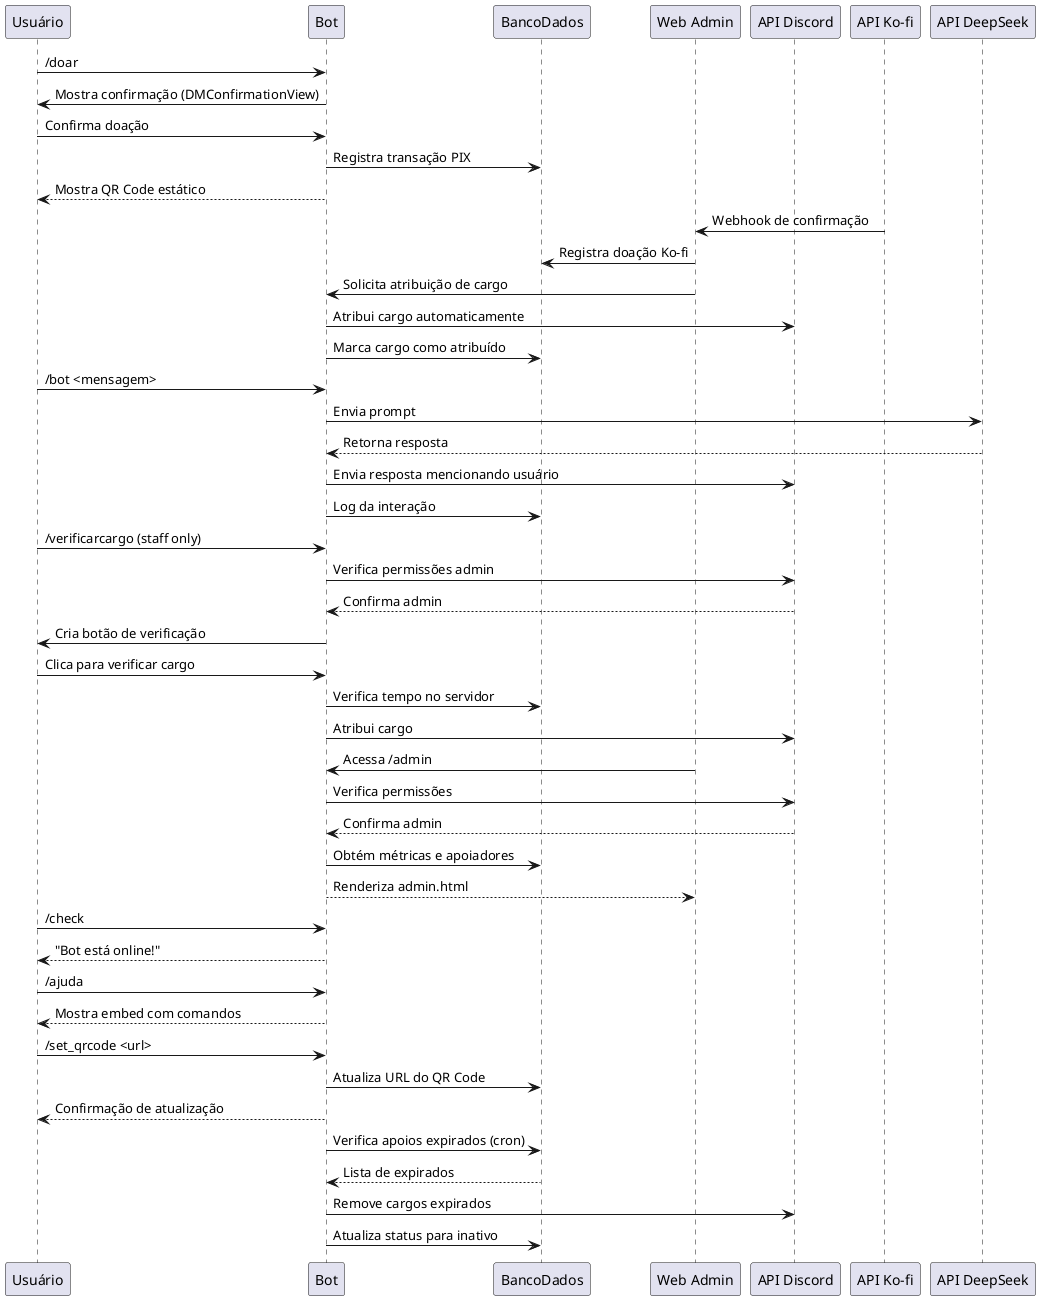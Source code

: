 @startuml FluxoGeral
participant Usuário
participant Bot
participant BancoDados
participant "Web Admin" as Web
participant "API Discord" as DiscordAPI
participant "API Ko-fi" as KoFiAPI
participant "API DeepSeek" as DeepSeek

' Fluxo de Doação via PIX
Usuário -> Bot: /doar
Bot -> Usuário: Mostra confirmação (DMConfirmationView)
Usuário -> Bot: Confirma doação
Bot -> BancoDados: Registra transação PIX
Bot --> Usuário: Mostra QR Code estático

' Fluxo de Doação via Ko-fi (Webhook)
KoFiAPI -> Web: Webhook de confirmação
Web -> BancoDados: Registra doação Ko-fi
Web -> Bot: Solicita atribuição de cargo
Bot -> DiscordAPI: Atribui cargo automaticamente
Bot -> BancoDados: Marca cargo como atribuído

' Fluxo de Conversação com IA
Usuário -> Bot: /bot <mensagem>
Bot -> DeepSeek: Envia prompt
DeepSeek --> Bot: Retorna resposta
Bot -> DiscordAPI: Envia resposta mencionando usuário
Bot -> BancoDados: Log da interação

' Fluxo de Verificação de Cargo
Usuário -> Bot: /verificarcargo (staff only)
Bot -> DiscordAPI: Verifica permissões admin
DiscordAPI --> Bot: Confirma admin
Bot -> Usuário: Cria botão de verificação
Usuário -> Bot: Clica para verificar cargo
Bot -> BancoDados: Verifica tempo no servidor
Bot -> DiscordAPI: Atribui cargo

' Fluxo Web Admin
Web -> Bot: Acessa /admin
Bot -> DiscordAPI: Verifica permissões
DiscordAPI --> Bot: Confirma admin
Bot -> BancoDados: Obtém métricas e apoiadores
Bot --> Web: Renderiza admin.html

' Fluxo de Comandos Básicos
Usuário -> Bot: /check
Bot --> Usuário: "Bot está online!"

Usuário -> Bot: /ajuda
Bot --> Usuário: Mostra embed com comandos

' Fluxo de Configuração QR Code (Admin)
Usuário -> Bot: /set_qrcode <url>
Bot -> BancoDados: Atualiza URL do QR Code
Bot --> Usuário: Confirmação de atualização

' Fluxo de Expiração Automática
Bot -> BancoDados: Verifica apoios expirados (cron)
BancoDados --> Bot: Lista de expirados
Bot -> DiscordAPI: Remove cargos expirados
Bot -> BancoDados: Atualiza status para inativo
@enduml